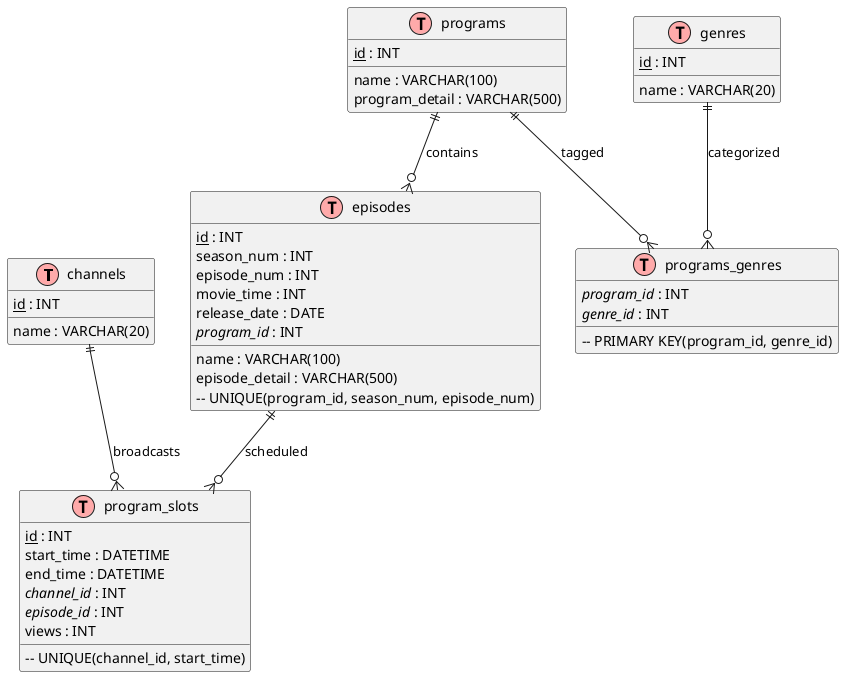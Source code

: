 @startuml
!define table(x) class x << (T,#FFAAAA) >>
!define primary_key(x) <u>x</u>
!define foreign_key(x) <i>x</i>

' テーブル定義

table(channels) {
  primary_key(id) : INT
  name : VARCHAR(20)
}

table(programs) {
  primary_key(id) : INT
  name : VARCHAR(100)
  program_detail : VARCHAR(500)
}

table(episodes) {
  primary_key(id) : INT
  name : VARCHAR(100)
  season_num : INT
  episode_num : INT
  episode_detail : VARCHAR(500)
  movie_time : INT
  release_date : DATE
  foreign_key(program_id) : INT
  -- UNIQUE(program_id, season_num, episode_num)
}

table(program_slots) {
  primary_key(id) : INT
  start_time : DATETIME
  end_time : DATETIME
  foreign_key(channel_id) : INT
  foreign_key(episode_id) : INT
  views : INT
  -- UNIQUE(channel_id, start_time)
}

table(genres) {
  primary_key(id) : INT
  name : VARCHAR(20)
}

table(programs_genres) {
  foreign_key(program_id) : INT
  foreign_key(genre_id) : INT
  -- PRIMARY KEY(program_id, genre_id)
}

' リレーション定義

programs ||--o{ episodes : contains
channels ||--o{ program_slots : broadcasts
episodes ||--o{ program_slots : scheduled
programs ||--o{ programs_genres : tagged
genres ||--o{ programs_genres : categorized

@enduml